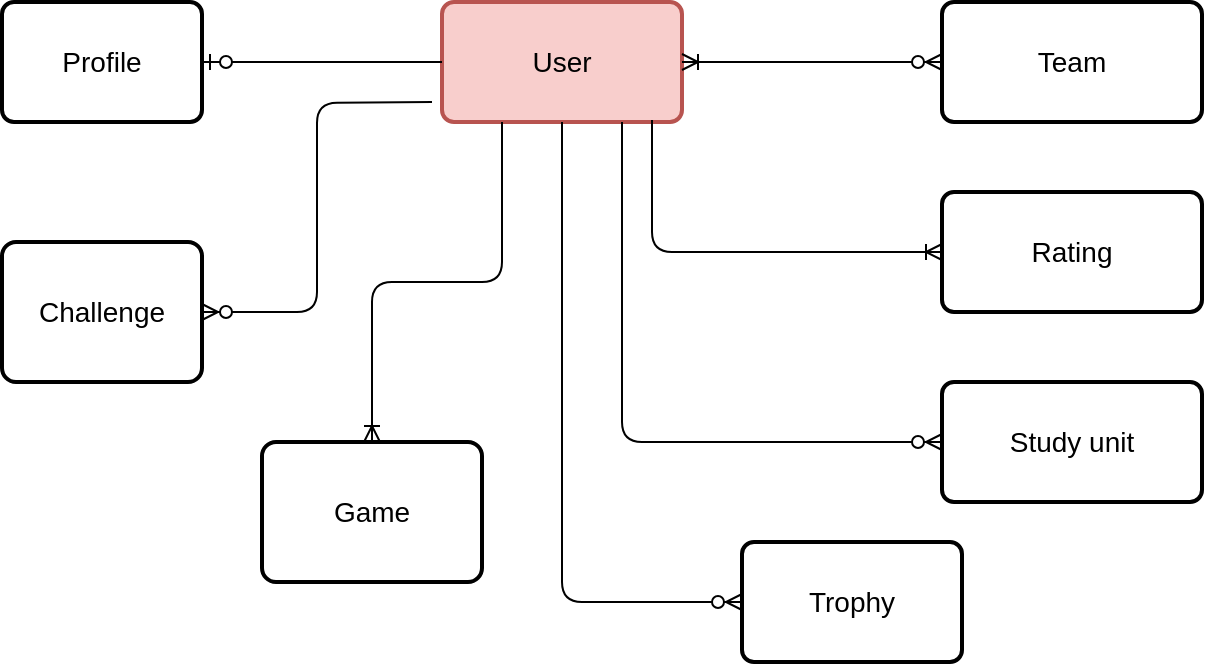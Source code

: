 <mxfile version="10.6.0" type="device"><diagram id="UFtRT1MnAalN-M4vabTV" name="Page-1"><mxGraphModel dx="758" dy="508" grid="1" gridSize="10" guides="1" tooltips="1" connect="1" arrows="1" fold="1" page="1" pageScale="1" pageWidth="850" pageHeight="1100" math="0" shadow="0"><root><mxCell id="0"/><mxCell id="1" parent="0"/><mxCell id="V10wt_aGXsS8wLxijW29-6" value="User" style="strokeWidth=2;rounded=1;arcSize=10;whiteSpace=wrap;html=1;align=center;fontSize=14;fillColor=#f8cecc;strokeColor=#b85450;" vertex="1" parent="1"><mxGeometry x="355" y="190" width="120" height="60" as="geometry"/></mxCell><mxCell id="V10wt_aGXsS8wLxijW29-7" value="Team" style="strokeWidth=2;rounded=1;arcSize=10;whiteSpace=wrap;html=1;align=center;fontSize=14;" vertex="1" parent="1"><mxGeometry x="605" y="190" width="130" height="60" as="geometry"/></mxCell><mxCell id="V10wt_aGXsS8wLxijW29-9" value="Rating" style="strokeWidth=2;rounded=1;arcSize=10;whiteSpace=wrap;html=1;align=center;fontSize=14;" vertex="1" parent="1"><mxGeometry x="605" y="285" width="130" height="60" as="geometry"/></mxCell><mxCell id="V10wt_aGXsS8wLxijW29-10" value="Trophy" style="strokeWidth=2;rounded=1;arcSize=10;whiteSpace=wrap;html=1;align=center;fontSize=14;" vertex="1" parent="1"><mxGeometry x="505" y="460" width="110" height="60" as="geometry"/></mxCell><mxCell id="V10wt_aGXsS8wLxijW29-11" value="Study unit" style="strokeWidth=2;rounded=1;arcSize=10;whiteSpace=wrap;html=1;align=center;fontSize=14;" vertex="1" parent="1"><mxGeometry x="605" y="380" width="130" height="60" as="geometry"/></mxCell><mxCell id="V10wt_aGXsS8wLxijW29-12" value="Profile" style="strokeWidth=2;rounded=1;arcSize=10;whiteSpace=wrap;html=1;align=center;fontSize=14;autosize=1;" vertex="1" parent="1"><mxGeometry x="135" y="190" width="100" height="60" as="geometry"/></mxCell><mxCell id="V10wt_aGXsS8wLxijW29-19" value="Game" style="strokeWidth=2;rounded=1;arcSize=10;whiteSpace=wrap;html=1;align=center;fontSize=14;" vertex="1" parent="1"><mxGeometry x="265" y="410" width="110" height="70" as="geometry"/></mxCell><mxCell id="V10wt_aGXsS8wLxijW29-20" value="" style="edgeStyle=orthogonalEdgeStyle;fontSize=12;html=1;endArrow=ERoneToMany;exitX=0.875;exitY=0.983;exitDx=0;exitDy=0;exitPerimeter=0;entryX=0;entryY=0.5;entryDx=0;entryDy=0;" edge="1" parent="1" source="V10wt_aGXsS8wLxijW29-6" target="V10wt_aGXsS8wLxijW29-9"><mxGeometry width="100" height="100" relative="1" as="geometry"><mxPoint x="425" y="390" as="sourcePoint"/><mxPoint x="525" y="290" as="targetPoint"/></mxGeometry></mxCell><mxCell id="V10wt_aGXsS8wLxijW29-21" value="" style="edgeStyle=orthogonalEdgeStyle;fontSize=12;html=1;endArrow=ERzeroToMany;endFill=1;exitX=0.75;exitY=1;exitDx=0;exitDy=0;entryX=0;entryY=0.5;entryDx=0;entryDy=0;" edge="1" parent="1" source="V10wt_aGXsS8wLxijW29-6" target="V10wt_aGXsS8wLxijW29-11"><mxGeometry width="100" height="100" relative="1" as="geometry"><mxPoint x="385" y="430" as="sourcePoint"/><mxPoint x="485" y="330" as="targetPoint"/></mxGeometry></mxCell><mxCell id="V10wt_aGXsS8wLxijW29-22" value="" style="fontSize=12;html=1;endArrow=ERzeroToOne;endFill=1;exitX=0;exitY=0.5;exitDx=0;exitDy=0;entryX=1;entryY=0.5;entryDx=0;entryDy=0;" edge="1" parent="1" source="V10wt_aGXsS8wLxijW29-6" target="V10wt_aGXsS8wLxijW29-12"><mxGeometry width="100" height="100" relative="1" as="geometry"><mxPoint x="215" y="300" as="sourcePoint"/><mxPoint x="315" y="200" as="targetPoint"/></mxGeometry></mxCell><mxCell id="V10wt_aGXsS8wLxijW29-23" value="" style="edgeStyle=orthogonalEdgeStyle;fontSize=12;html=1;endArrow=ERoneToMany;exitX=0.25;exitY=1;exitDx=0;exitDy=0;entryX=0.5;entryY=0;entryDx=0;entryDy=0;" edge="1" parent="1" source="V10wt_aGXsS8wLxijW29-6" target="V10wt_aGXsS8wLxijW29-19"><mxGeometry width="100" height="100" relative="1" as="geometry"><mxPoint x="325" y="410" as="sourcePoint"/><mxPoint x="425" y="310" as="targetPoint"/></mxGeometry></mxCell><mxCell id="V10wt_aGXsS8wLxijW29-24" value="" style="edgeStyle=orthogonalEdgeStyle;fontSize=12;html=1;endArrow=ERzeroToMany;endFill=1;entryX=0;entryY=0.5;entryDx=0;entryDy=0;exitX=0.5;exitY=1;exitDx=0;exitDy=0;" edge="1" parent="1" source="V10wt_aGXsS8wLxijW29-6" target="V10wt_aGXsS8wLxijW29-10"><mxGeometry width="100" height="100" relative="1" as="geometry"><mxPoint x="385" y="500" as="sourcePoint"/><mxPoint x="485" y="400" as="targetPoint"/></mxGeometry></mxCell><mxCell id="V10wt_aGXsS8wLxijW29-25" value="" style="fontSize=12;html=1;endArrow=ERoneToMany;startArrow=ERzeroToMany;exitX=0;exitY=0.5;exitDx=0;exitDy=0;entryX=1;entryY=0.5;entryDx=0;entryDy=0;" edge="1" parent="1" source="V10wt_aGXsS8wLxijW29-7" target="V10wt_aGXsS8wLxijW29-6"><mxGeometry width="100" height="100" relative="1" as="geometry"><mxPoint x="495" y="300" as="sourcePoint"/><mxPoint x="595" y="200" as="targetPoint"/></mxGeometry></mxCell><mxCell id="V10wt_aGXsS8wLxijW29-26" value="Challenge" style="strokeWidth=2;rounded=1;arcSize=10;whiteSpace=wrap;html=1;align=center;fontSize=14;" vertex="1" parent="1"><mxGeometry x="135" y="310" width="100" height="70" as="geometry"/></mxCell><mxCell id="V10wt_aGXsS8wLxijW29-27" value="" style="edgeStyle=orthogonalEdgeStyle;fontSize=12;html=1;endArrow=ERzeroToMany;endFill=1;entryX=1;entryY=0.5;entryDx=0;entryDy=0;" edge="1" parent="1" target="V10wt_aGXsS8wLxijW29-26"><mxGeometry width="100" height="100" relative="1" as="geometry"><mxPoint x="350" y="240" as="sourcePoint"/><mxPoint x="345" y="430" as="targetPoint"/></mxGeometry></mxCell></root></mxGraphModel></diagram></mxfile>